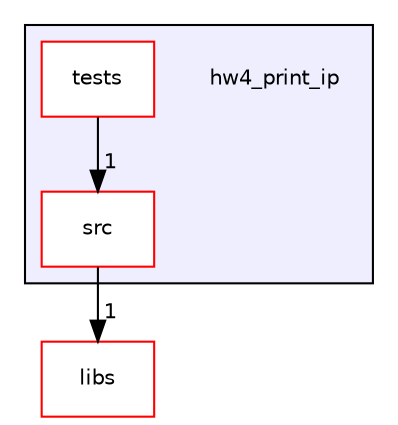 digraph "hw4_print_ip" {
  compound=true
  node [ fontsize="10", fontname="Helvetica"];
  edge [ labelfontsize="10", labelfontname="Helvetica"];
  subgraph clusterdir_524606cac79b197fb9b2f0e3351e2f9a {
    graph [ bgcolor="#eeeeff", pencolor="black", label="" URL="dir_524606cac79b197fb9b2f0e3351e2f9a.html"];
    dir_524606cac79b197fb9b2f0e3351e2f9a [shape=plaintext label="hw4_print_ip"];
    dir_f087eab37f02b5b221725eacc8af5d0e [shape=box label="src" color="red" fillcolor="white" style="filled" URL="dir_f087eab37f02b5b221725eacc8af5d0e.html"];
    dir_e608c7500177b50e496932f8c3eeddcf [shape=box label="tests" color="red" fillcolor="white" style="filled" URL="dir_e608c7500177b50e496932f8c3eeddcf.html"];
  }
  dir_6719ab1f1f7655efc2fa43f7eb574fd1 [shape=box label="libs" fillcolor="white" style="filled" color="red" URL="dir_6719ab1f1f7655efc2fa43f7eb574fd1.html"];
  dir_e608c7500177b50e496932f8c3eeddcf->dir_f087eab37f02b5b221725eacc8af5d0e [headlabel="1", labeldistance=1.5 headhref="dir_000025_000022.html"];
  dir_f087eab37f02b5b221725eacc8af5d0e->dir_6719ab1f1f7655efc2fa43f7eb574fd1 [headlabel="1", labeldistance=1.5 headhref="dir_000022_000027.html"];
}
